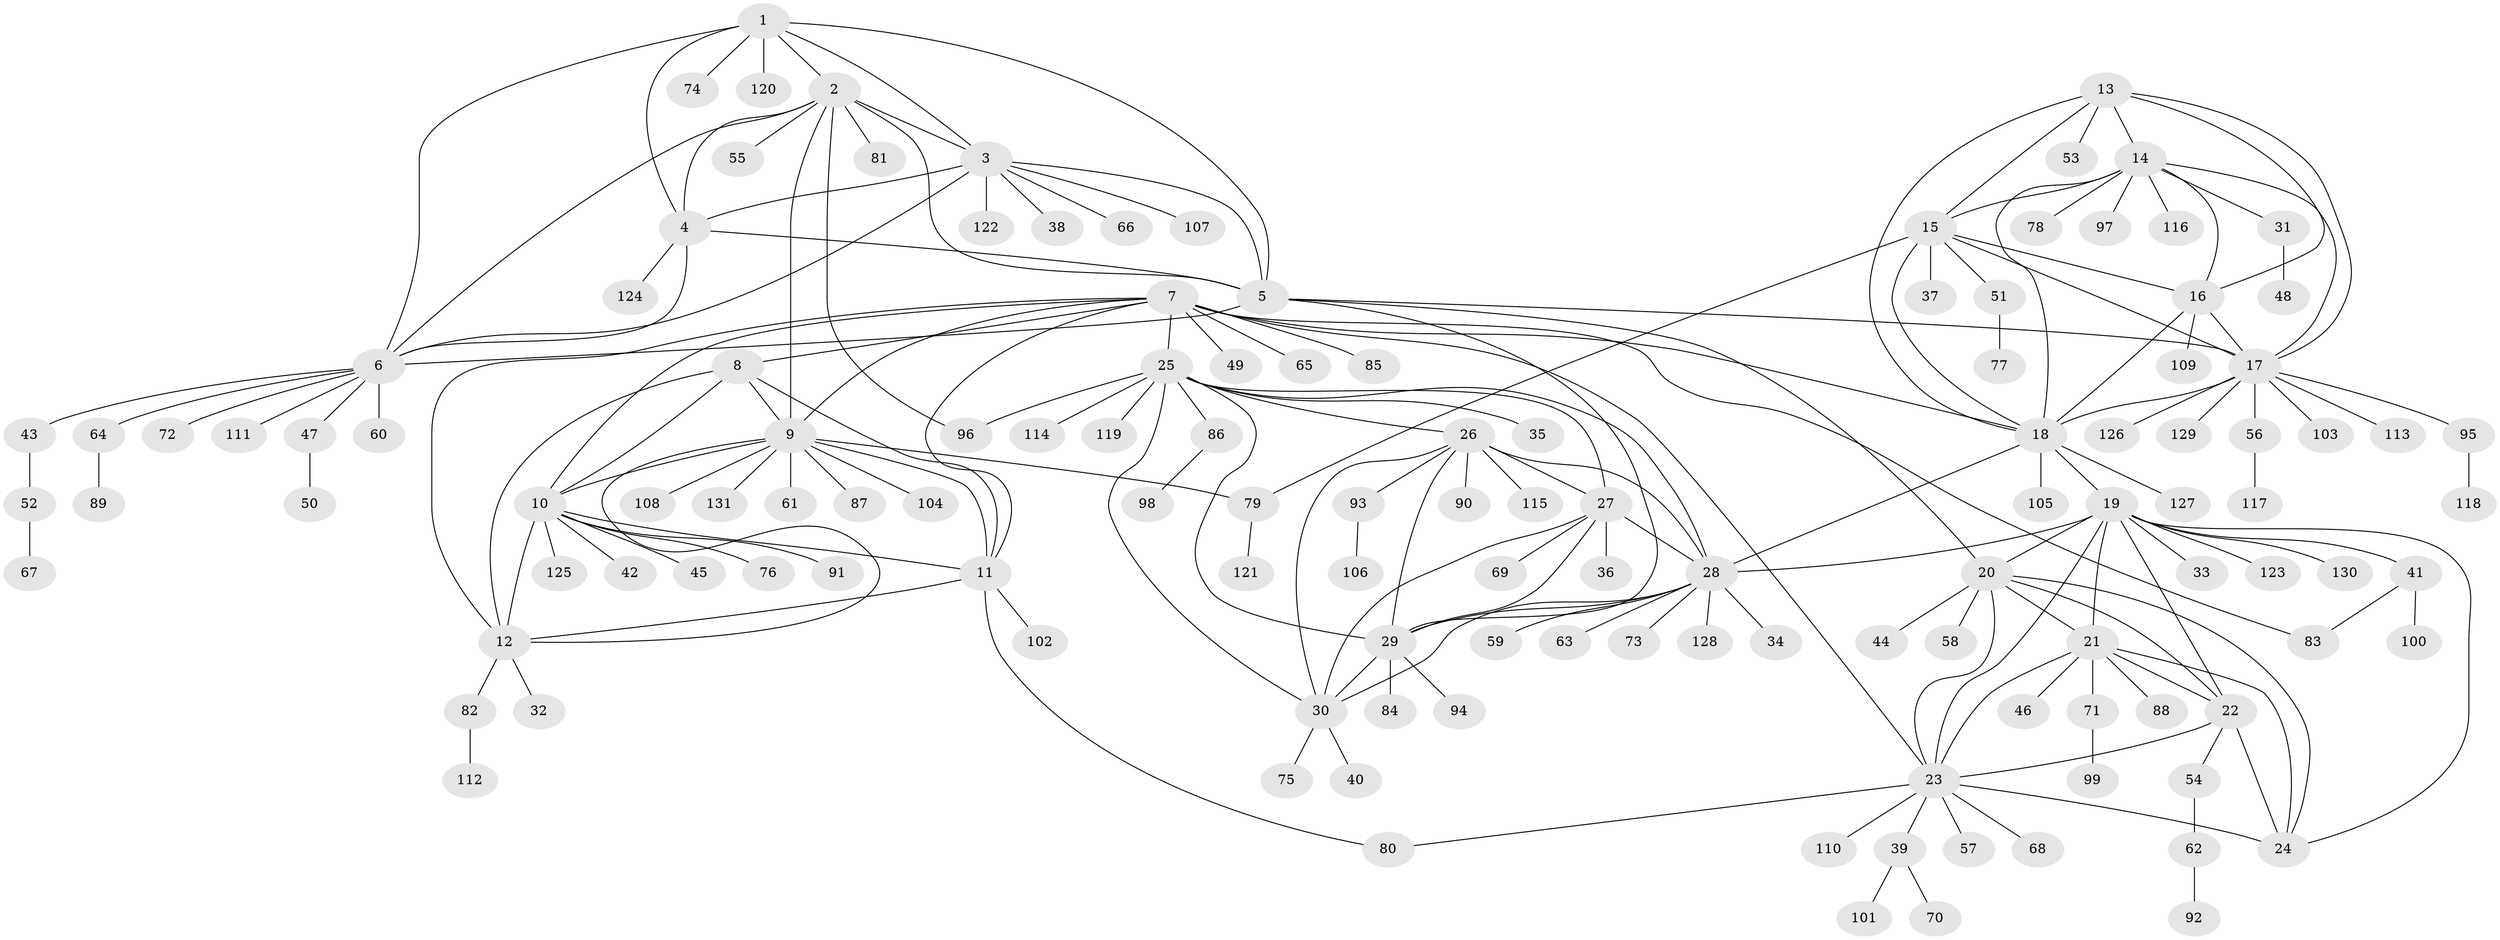 // Generated by graph-tools (version 1.1) at 2025/37/03/09/25 02:37:22]
// undirected, 131 vertices, 190 edges
graph export_dot {
graph [start="1"]
  node [color=gray90,style=filled];
  1;
  2;
  3;
  4;
  5;
  6;
  7;
  8;
  9;
  10;
  11;
  12;
  13;
  14;
  15;
  16;
  17;
  18;
  19;
  20;
  21;
  22;
  23;
  24;
  25;
  26;
  27;
  28;
  29;
  30;
  31;
  32;
  33;
  34;
  35;
  36;
  37;
  38;
  39;
  40;
  41;
  42;
  43;
  44;
  45;
  46;
  47;
  48;
  49;
  50;
  51;
  52;
  53;
  54;
  55;
  56;
  57;
  58;
  59;
  60;
  61;
  62;
  63;
  64;
  65;
  66;
  67;
  68;
  69;
  70;
  71;
  72;
  73;
  74;
  75;
  76;
  77;
  78;
  79;
  80;
  81;
  82;
  83;
  84;
  85;
  86;
  87;
  88;
  89;
  90;
  91;
  92;
  93;
  94;
  95;
  96;
  97;
  98;
  99;
  100;
  101;
  102;
  103;
  104;
  105;
  106;
  107;
  108;
  109;
  110;
  111;
  112;
  113;
  114;
  115;
  116;
  117;
  118;
  119;
  120;
  121;
  122;
  123;
  124;
  125;
  126;
  127;
  128;
  129;
  130;
  131;
  1 -- 2;
  1 -- 3;
  1 -- 4;
  1 -- 5;
  1 -- 6;
  1 -- 74;
  1 -- 120;
  2 -- 3;
  2 -- 4;
  2 -- 5;
  2 -- 6;
  2 -- 9;
  2 -- 55;
  2 -- 81;
  2 -- 96;
  3 -- 4;
  3 -- 5;
  3 -- 6;
  3 -- 38;
  3 -- 66;
  3 -- 107;
  3 -- 122;
  4 -- 5;
  4 -- 6;
  4 -- 124;
  5 -- 6;
  5 -- 17;
  5 -- 20;
  5 -- 29;
  6 -- 43;
  6 -- 47;
  6 -- 60;
  6 -- 64;
  6 -- 72;
  6 -- 111;
  7 -- 8;
  7 -- 9;
  7 -- 10;
  7 -- 11;
  7 -- 12;
  7 -- 18;
  7 -- 23;
  7 -- 25;
  7 -- 49;
  7 -- 65;
  7 -- 83;
  7 -- 85;
  8 -- 9;
  8 -- 10;
  8 -- 11;
  8 -- 12;
  9 -- 10;
  9 -- 11;
  9 -- 12;
  9 -- 61;
  9 -- 79;
  9 -- 87;
  9 -- 104;
  9 -- 108;
  9 -- 131;
  10 -- 11;
  10 -- 12;
  10 -- 42;
  10 -- 45;
  10 -- 76;
  10 -- 91;
  10 -- 125;
  11 -- 12;
  11 -- 80;
  11 -- 102;
  12 -- 32;
  12 -- 82;
  13 -- 14;
  13 -- 15;
  13 -- 16;
  13 -- 17;
  13 -- 18;
  13 -- 53;
  14 -- 15;
  14 -- 16;
  14 -- 17;
  14 -- 18;
  14 -- 31;
  14 -- 78;
  14 -- 97;
  14 -- 116;
  15 -- 16;
  15 -- 17;
  15 -- 18;
  15 -- 37;
  15 -- 51;
  15 -- 79;
  16 -- 17;
  16 -- 18;
  16 -- 109;
  17 -- 18;
  17 -- 56;
  17 -- 95;
  17 -- 103;
  17 -- 113;
  17 -- 126;
  17 -- 129;
  18 -- 19;
  18 -- 28;
  18 -- 105;
  18 -- 127;
  19 -- 20;
  19 -- 21;
  19 -- 22;
  19 -- 23;
  19 -- 24;
  19 -- 28;
  19 -- 33;
  19 -- 41;
  19 -- 123;
  19 -- 130;
  20 -- 21;
  20 -- 22;
  20 -- 23;
  20 -- 24;
  20 -- 44;
  20 -- 58;
  21 -- 22;
  21 -- 23;
  21 -- 24;
  21 -- 46;
  21 -- 71;
  21 -- 88;
  22 -- 23;
  22 -- 24;
  22 -- 54;
  23 -- 24;
  23 -- 39;
  23 -- 57;
  23 -- 68;
  23 -- 80;
  23 -- 110;
  25 -- 26;
  25 -- 27;
  25 -- 28;
  25 -- 29;
  25 -- 30;
  25 -- 35;
  25 -- 86;
  25 -- 96;
  25 -- 114;
  25 -- 119;
  26 -- 27;
  26 -- 28;
  26 -- 29;
  26 -- 30;
  26 -- 90;
  26 -- 93;
  26 -- 115;
  27 -- 28;
  27 -- 29;
  27 -- 30;
  27 -- 36;
  27 -- 69;
  28 -- 29;
  28 -- 30;
  28 -- 34;
  28 -- 59;
  28 -- 63;
  28 -- 73;
  28 -- 128;
  29 -- 30;
  29 -- 84;
  29 -- 94;
  30 -- 40;
  30 -- 75;
  31 -- 48;
  39 -- 70;
  39 -- 101;
  41 -- 83;
  41 -- 100;
  43 -- 52;
  47 -- 50;
  51 -- 77;
  52 -- 67;
  54 -- 62;
  56 -- 117;
  62 -- 92;
  64 -- 89;
  71 -- 99;
  79 -- 121;
  82 -- 112;
  86 -- 98;
  93 -- 106;
  95 -- 118;
}
